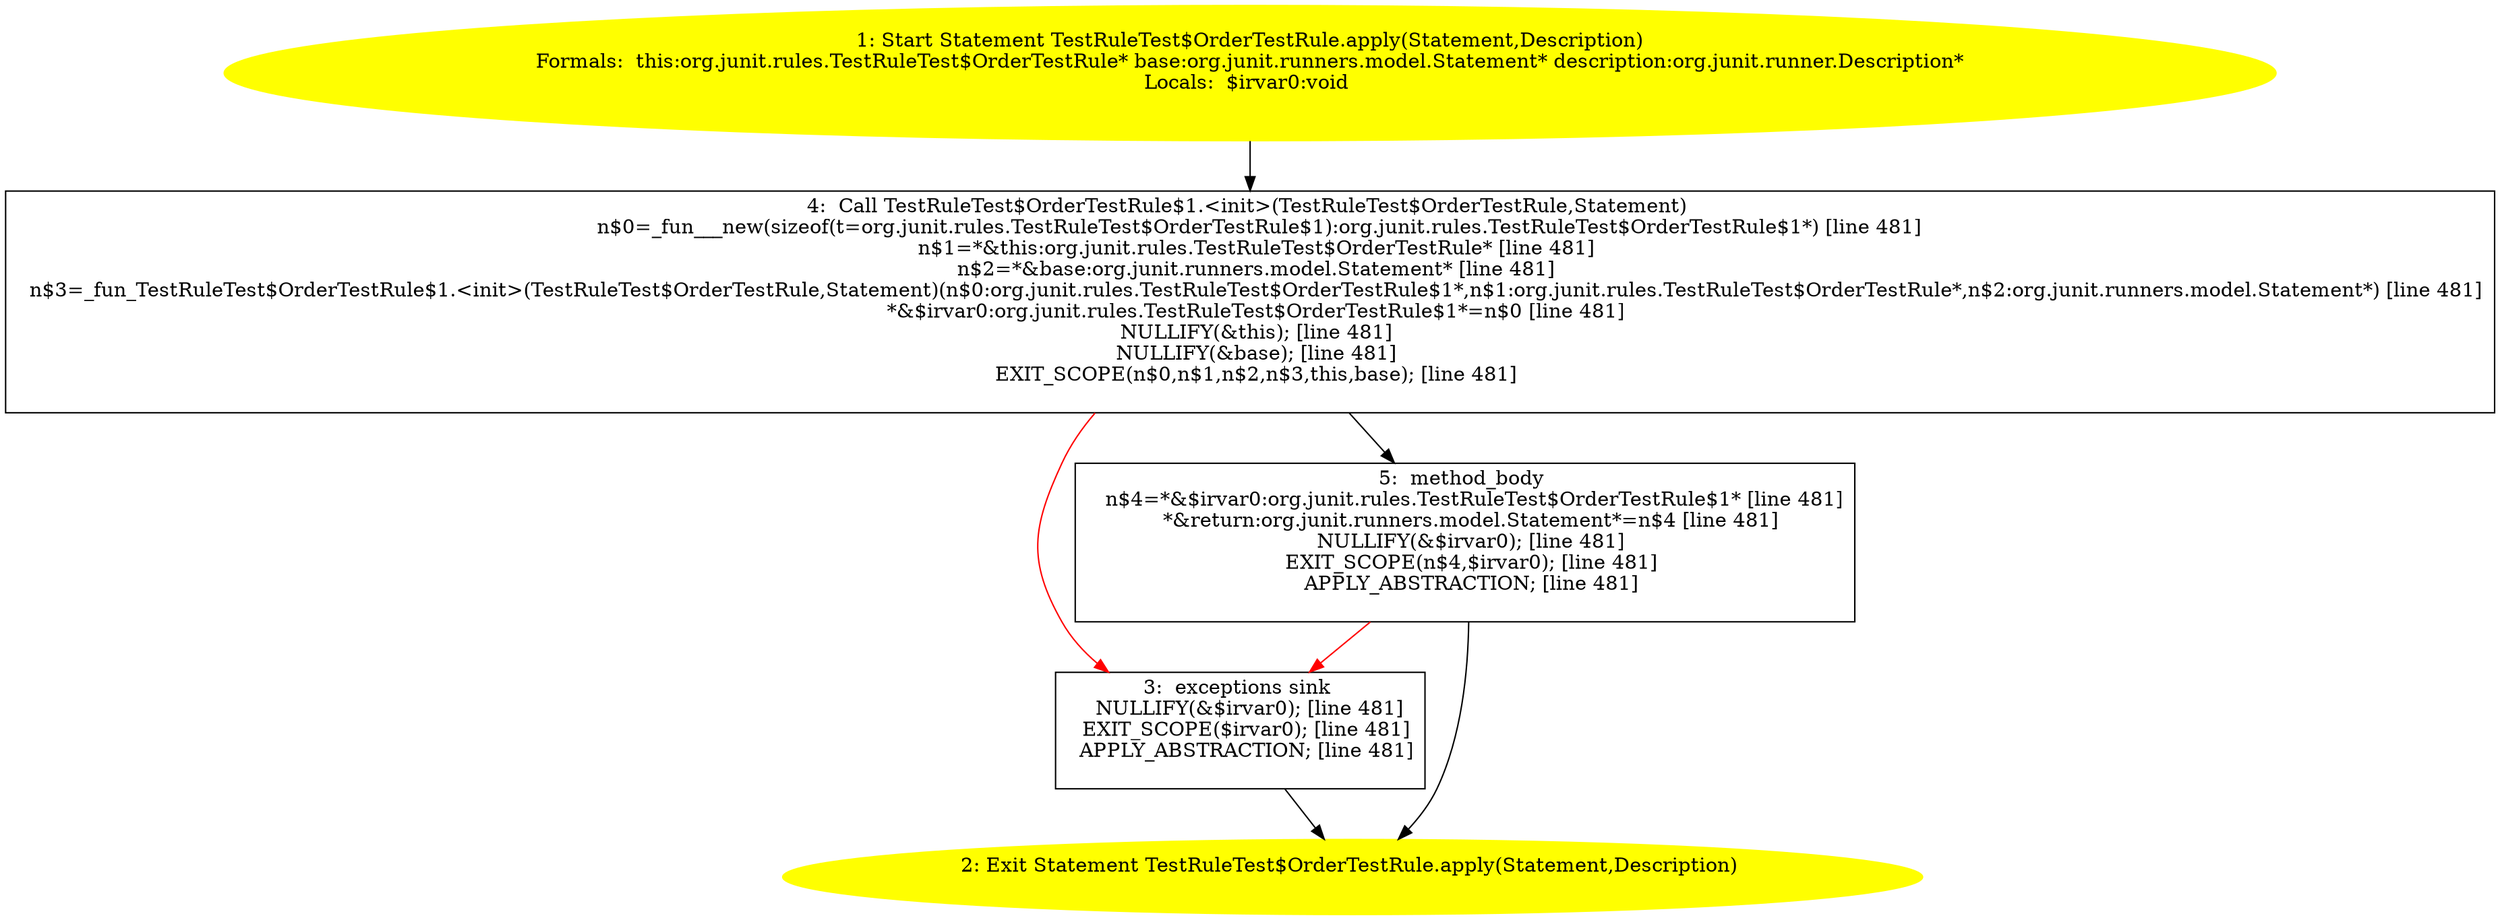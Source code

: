 /* @generated */
digraph cfg {
"org.junit.rules.TestRuleTest$OrderTestRule.apply(org.junit.runners.model.Statement,org.junit.runner..c290107b4a2e5c25b5705fdc65ddf81b_1" [label="1: Start Statement TestRuleTest$OrderTestRule.apply(Statement,Description)\nFormals:  this:org.junit.rules.TestRuleTest$OrderTestRule* base:org.junit.runners.model.Statement* description:org.junit.runner.Description*\nLocals:  $irvar0:void \n  " color=yellow style=filled]
	

	 "org.junit.rules.TestRuleTest$OrderTestRule.apply(org.junit.runners.model.Statement,org.junit.runner..c290107b4a2e5c25b5705fdc65ddf81b_1" -> "org.junit.rules.TestRuleTest$OrderTestRule.apply(org.junit.runners.model.Statement,org.junit.runner..c290107b4a2e5c25b5705fdc65ddf81b_4" ;
"org.junit.rules.TestRuleTest$OrderTestRule.apply(org.junit.runners.model.Statement,org.junit.runner..c290107b4a2e5c25b5705fdc65ddf81b_2" [label="2: Exit Statement TestRuleTest$OrderTestRule.apply(Statement,Description) \n  " color=yellow style=filled]
	

"org.junit.rules.TestRuleTest$OrderTestRule.apply(org.junit.runners.model.Statement,org.junit.runner..c290107b4a2e5c25b5705fdc65ddf81b_3" [label="3:  exceptions sink \n   NULLIFY(&$irvar0); [line 481]\n  EXIT_SCOPE($irvar0); [line 481]\n  APPLY_ABSTRACTION; [line 481]\n " shape="box"]
	

	 "org.junit.rules.TestRuleTest$OrderTestRule.apply(org.junit.runners.model.Statement,org.junit.runner..c290107b4a2e5c25b5705fdc65ddf81b_3" -> "org.junit.rules.TestRuleTest$OrderTestRule.apply(org.junit.runners.model.Statement,org.junit.runner..c290107b4a2e5c25b5705fdc65ddf81b_2" ;
"org.junit.rules.TestRuleTest$OrderTestRule.apply(org.junit.runners.model.Statement,org.junit.runner..c290107b4a2e5c25b5705fdc65ddf81b_4" [label="4:  Call TestRuleTest$OrderTestRule$1.<init>(TestRuleTest$OrderTestRule,Statement) \n   n$0=_fun___new(sizeof(t=org.junit.rules.TestRuleTest$OrderTestRule$1):org.junit.rules.TestRuleTest$OrderTestRule$1*) [line 481]\n  n$1=*&this:org.junit.rules.TestRuleTest$OrderTestRule* [line 481]\n  n$2=*&base:org.junit.runners.model.Statement* [line 481]\n  n$3=_fun_TestRuleTest$OrderTestRule$1.<init>(TestRuleTest$OrderTestRule,Statement)(n$0:org.junit.rules.TestRuleTest$OrderTestRule$1*,n$1:org.junit.rules.TestRuleTest$OrderTestRule*,n$2:org.junit.runners.model.Statement*) [line 481]\n  *&$irvar0:org.junit.rules.TestRuleTest$OrderTestRule$1*=n$0 [line 481]\n  NULLIFY(&this); [line 481]\n  NULLIFY(&base); [line 481]\n  EXIT_SCOPE(n$0,n$1,n$2,n$3,this,base); [line 481]\n " shape="box"]
	

	 "org.junit.rules.TestRuleTest$OrderTestRule.apply(org.junit.runners.model.Statement,org.junit.runner..c290107b4a2e5c25b5705fdc65ddf81b_4" -> "org.junit.rules.TestRuleTest$OrderTestRule.apply(org.junit.runners.model.Statement,org.junit.runner..c290107b4a2e5c25b5705fdc65ddf81b_5" ;
	 "org.junit.rules.TestRuleTest$OrderTestRule.apply(org.junit.runners.model.Statement,org.junit.runner..c290107b4a2e5c25b5705fdc65ddf81b_4" -> "org.junit.rules.TestRuleTest$OrderTestRule.apply(org.junit.runners.model.Statement,org.junit.runner..c290107b4a2e5c25b5705fdc65ddf81b_3" [color="red" ];
"org.junit.rules.TestRuleTest$OrderTestRule.apply(org.junit.runners.model.Statement,org.junit.runner..c290107b4a2e5c25b5705fdc65ddf81b_5" [label="5:  method_body \n   n$4=*&$irvar0:org.junit.rules.TestRuleTest$OrderTestRule$1* [line 481]\n  *&return:org.junit.runners.model.Statement*=n$4 [line 481]\n  NULLIFY(&$irvar0); [line 481]\n  EXIT_SCOPE(n$4,$irvar0); [line 481]\n  APPLY_ABSTRACTION; [line 481]\n " shape="box"]
	

	 "org.junit.rules.TestRuleTest$OrderTestRule.apply(org.junit.runners.model.Statement,org.junit.runner..c290107b4a2e5c25b5705fdc65ddf81b_5" -> "org.junit.rules.TestRuleTest$OrderTestRule.apply(org.junit.runners.model.Statement,org.junit.runner..c290107b4a2e5c25b5705fdc65ddf81b_2" ;
	 "org.junit.rules.TestRuleTest$OrderTestRule.apply(org.junit.runners.model.Statement,org.junit.runner..c290107b4a2e5c25b5705fdc65ddf81b_5" -> "org.junit.rules.TestRuleTest$OrderTestRule.apply(org.junit.runners.model.Statement,org.junit.runner..c290107b4a2e5c25b5705fdc65ddf81b_3" [color="red" ];
}
